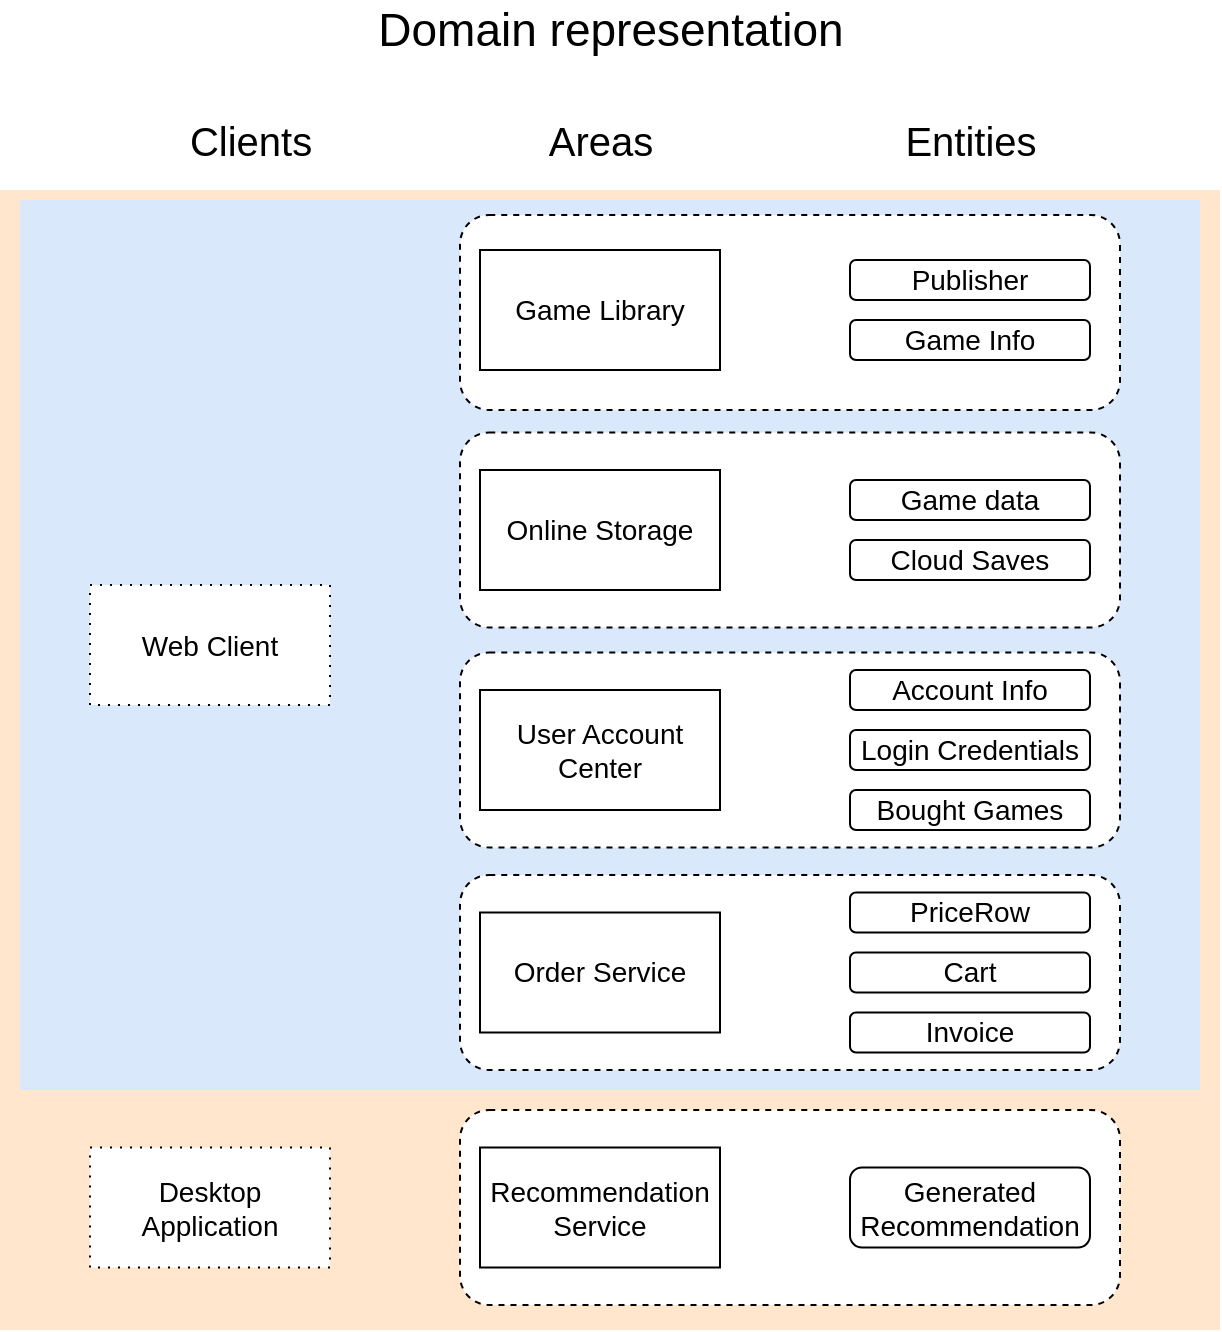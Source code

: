 <mxfile version="13.1.3" type="device"><diagram id="nL_dppOrveSCPmeNbFot" name="Page-1"><mxGraphModel dx="1186" dy="812" grid="1" gridSize="10" guides="1" tooltips="1" connect="1" arrows="1" fold="1" page="1" pageScale="1" pageWidth="850" pageHeight="1100" math="0" shadow="0"><root><mxCell id="0"/><mxCell id="1" parent="0"/><mxCell id="dN8Tn3ecz8m6RcszbLbj-33" value="" style="rounded=0;whiteSpace=wrap;html=1;dashed=1;dashPattern=1 4;fontSize=14;fillColor=#ffe6cc;strokeColor=none;" vertex="1" parent="1"><mxGeometry x="120" y="140" width="610" height="570" as="geometry"/></mxCell><mxCell id="dN8Tn3ecz8m6RcszbLbj-30" value="" style="rounded=0;whiteSpace=wrap;html=1;dashed=1;fontSize=14;dashPattern=1 4;fillColor=#dae8fc;strokeColor=none;" vertex="1" parent="1"><mxGeometry x="130" y="145" width="590" height="445" as="geometry"/></mxCell><mxCell id="dN8Tn3ecz8m6RcszbLbj-28" value="" style="rounded=1;whiteSpace=wrap;html=1;fontSize=14;dashed=1;" vertex="1" parent="1"><mxGeometry x="350" y="600" width="330" height="97.5" as="geometry"/></mxCell><mxCell id="dN8Tn3ecz8m6RcszbLbj-27" value="" style="rounded=1;whiteSpace=wrap;html=1;fontSize=14;dashed=1;" vertex="1" parent="1"><mxGeometry x="350" y="482.5" width="330" height="97.5" as="geometry"/></mxCell><mxCell id="dN8Tn3ecz8m6RcszbLbj-26" value="" style="rounded=1;whiteSpace=wrap;html=1;fontSize=14;dashed=1;" vertex="1" parent="1"><mxGeometry x="350" y="371.25" width="330" height="97.5" as="geometry"/></mxCell><mxCell id="dN8Tn3ecz8m6RcszbLbj-25" value="" style="rounded=1;whiteSpace=wrap;html=1;fontSize=14;dashed=1;" vertex="1" parent="1"><mxGeometry x="350" y="261.25" width="330" height="97.5" as="geometry"/></mxCell><mxCell id="dN8Tn3ecz8m6RcszbLbj-24" value="" style="rounded=1;whiteSpace=wrap;html=1;fontSize=14;dashed=1;" vertex="1" parent="1"><mxGeometry x="350" y="152.5" width="330" height="97.5" as="geometry"/></mxCell><mxCell id="dN8Tn3ecz8m6RcszbLbj-1" value="Domain representation" style="text;html=1;align=center;verticalAlign=middle;resizable=0;points=[];autosize=1;fontSize=23;" vertex="1" parent="1"><mxGeometry x="300" y="45" width="250" height="30" as="geometry"/></mxCell><mxCell id="dN8Tn3ecz8m6RcszbLbj-2" value="Game Library" style="rounded=0;whiteSpace=wrap;html=1;fontSize=14;" vertex="1" parent="1"><mxGeometry x="360" y="170" width="120" height="60" as="geometry"/></mxCell><mxCell id="dN8Tn3ecz8m6RcszbLbj-3" value="Online Storage" style="rounded=0;whiteSpace=wrap;html=1;fontSize=14;" vertex="1" parent="1"><mxGeometry x="360" y="280" width="120" height="60" as="geometry"/></mxCell><mxCell id="dN8Tn3ecz8m6RcszbLbj-4" value="User Account Center" style="rounded=0;whiteSpace=wrap;html=1;fontSize=14;" vertex="1" parent="1"><mxGeometry x="360" y="390" width="120" height="60" as="geometry"/></mxCell><mxCell id="dN8Tn3ecz8m6RcszbLbj-5" value="Order Service" style="rounded=0;whiteSpace=wrap;html=1;fontSize=14;" vertex="1" parent="1"><mxGeometry x="360" y="501.25" width="120" height="60" as="geometry"/></mxCell><mxCell id="dN8Tn3ecz8m6RcszbLbj-6" value="Recommendation Service" style="rounded=0;whiteSpace=wrap;html=1;fontSize=14;" vertex="1" parent="1"><mxGeometry x="360" y="618.75" width="120" height="60" as="geometry"/></mxCell><mxCell id="dN8Tn3ecz8m6RcszbLbj-7" value="Areas" style="text;html=1;align=center;verticalAlign=middle;resizable=0;points=[];autosize=1;fontSize=20;" vertex="1" parent="1"><mxGeometry x="385" y="100" width="70" height="30" as="geometry"/></mxCell><mxCell id="dN8Tn3ecz8m6RcszbLbj-8" value="Entities" style="text;html=1;align=center;verticalAlign=middle;resizable=0;points=[];autosize=1;fontSize=20;" vertex="1" parent="1"><mxGeometry x="565" y="100" width="80" height="30" as="geometry"/></mxCell><mxCell id="dN8Tn3ecz8m6RcszbLbj-10" value="Publisher" style="rounded=1;whiteSpace=wrap;html=1;fontSize=14;" vertex="1" parent="1"><mxGeometry x="545" y="175" width="120" height="20" as="geometry"/></mxCell><mxCell id="dN8Tn3ecz8m6RcszbLbj-11" value="Game Info" style="rounded=1;whiteSpace=wrap;html=1;fontSize=14;" vertex="1" parent="1"><mxGeometry x="545" y="205" width="120" height="20" as="geometry"/></mxCell><mxCell id="dN8Tn3ecz8m6RcszbLbj-12" value="Game data" style="rounded=1;whiteSpace=wrap;html=1;fontSize=14;" vertex="1" parent="1"><mxGeometry x="545" y="285" width="120" height="20" as="geometry"/></mxCell><mxCell id="dN8Tn3ecz8m6RcszbLbj-13" value="Account Info" style="rounded=1;whiteSpace=wrap;html=1;fontSize=14;" vertex="1" parent="1"><mxGeometry x="545" y="380" width="120" height="20" as="geometry"/></mxCell><mxCell id="dN8Tn3ecz8m6RcszbLbj-14" value="Login Credentials" style="rounded=1;whiteSpace=wrap;html=1;fontSize=14;" vertex="1" parent="1"><mxGeometry x="545" y="410" width="120" height="20" as="geometry"/></mxCell><mxCell id="dN8Tn3ecz8m6RcszbLbj-15" value="Bought Games" style="rounded=1;whiteSpace=wrap;html=1;fontSize=14;" vertex="1" parent="1"><mxGeometry x="545" y="440" width="120" height="20" as="geometry"/></mxCell><mxCell id="dN8Tn3ecz8m6RcszbLbj-17" value="Cloud Saves" style="rounded=1;whiteSpace=wrap;html=1;fontSize=14;" vertex="1" parent="1"><mxGeometry x="545" y="315" width="120" height="20" as="geometry"/></mxCell><mxCell id="dN8Tn3ecz8m6RcszbLbj-18" value="PriceRow" style="rounded=1;whiteSpace=wrap;html=1;fontSize=14;" vertex="1" parent="1"><mxGeometry x="545" y="491.25" width="120" height="20" as="geometry"/></mxCell><mxCell id="dN8Tn3ecz8m6RcszbLbj-20" value="Cart" style="rounded=1;whiteSpace=wrap;html=1;fontSize=14;" vertex="1" parent="1"><mxGeometry x="545" y="521.25" width="120" height="20" as="geometry"/></mxCell><mxCell id="dN8Tn3ecz8m6RcszbLbj-21" value="Invoice" style="rounded=1;whiteSpace=wrap;html=1;fontSize=14;" vertex="1" parent="1"><mxGeometry x="545" y="551.25" width="120" height="20" as="geometry"/></mxCell><mxCell id="dN8Tn3ecz8m6RcszbLbj-23" value="Generated Recommendation" style="rounded=1;whiteSpace=wrap;html=1;fontSize=14;" vertex="1" parent="1"><mxGeometry x="545" y="628.75" width="120" height="40" as="geometry"/></mxCell><mxCell id="dN8Tn3ecz8m6RcszbLbj-31" value="Clients" style="text;html=1;align=center;verticalAlign=middle;resizable=0;points=[];autosize=1;fontSize=20;" vertex="1" parent="1"><mxGeometry x="205" y="100" width="80" height="30" as="geometry"/></mxCell><mxCell id="dN8Tn3ecz8m6RcszbLbj-32" value="Web Client" style="rounded=0;whiteSpace=wrap;html=1;dashed=1;dashPattern=1 4;fontSize=14;" vertex="1" parent="1"><mxGeometry x="165" y="337.5" width="120" height="60" as="geometry"/></mxCell><mxCell id="dN8Tn3ecz8m6RcszbLbj-34" value="Desktop Application" style="rounded=0;whiteSpace=wrap;html=1;dashed=1;dashPattern=1 4;fontSize=14;" vertex="1" parent="1"><mxGeometry x="165" y="618.75" width="120" height="60" as="geometry"/></mxCell></root></mxGraphModel></diagram></mxfile>